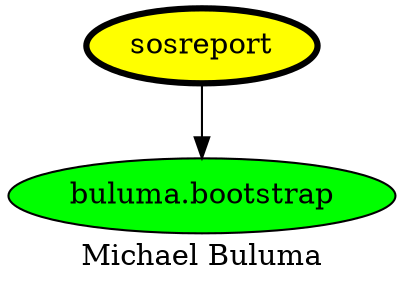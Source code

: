 digraph PhiloDilemma {
  label = "Michael Buluma" ;
  overlap=false
  {
    "sosreport" [fillcolor=yellow style=filled penwidth=3]
    "buluma.bootstrap" [fillcolor=green style=filled]
  }
  "sosreport" -> "buluma.bootstrap"
}
